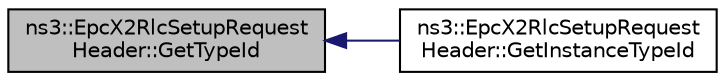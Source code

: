 digraph "ns3::EpcX2RlcSetupRequestHeader::GetTypeId"
{
  edge [fontname="Helvetica",fontsize="10",labelfontname="Helvetica",labelfontsize="10"];
  node [fontname="Helvetica",fontsize="10",shape=record];
  rankdir="LR";
  Node1 [label="ns3::EpcX2RlcSetupRequest\lHeader::GetTypeId",height=0.2,width=0.4,color="black", fillcolor="grey75", style="filled", fontcolor="black"];
  Node1 -> Node2 [dir="back",color="midnightblue",fontsize="10",style="solid"];
  Node2 [label="ns3::EpcX2RlcSetupRequest\lHeader::GetInstanceTypeId",height=0.2,width=0.4,color="black", fillcolor="white", style="filled",URL="$d6/d69/classns3_1_1EpcX2RlcSetupRequestHeader.html#ac612fc04918c2a30077a867313eaed8f"];
}
